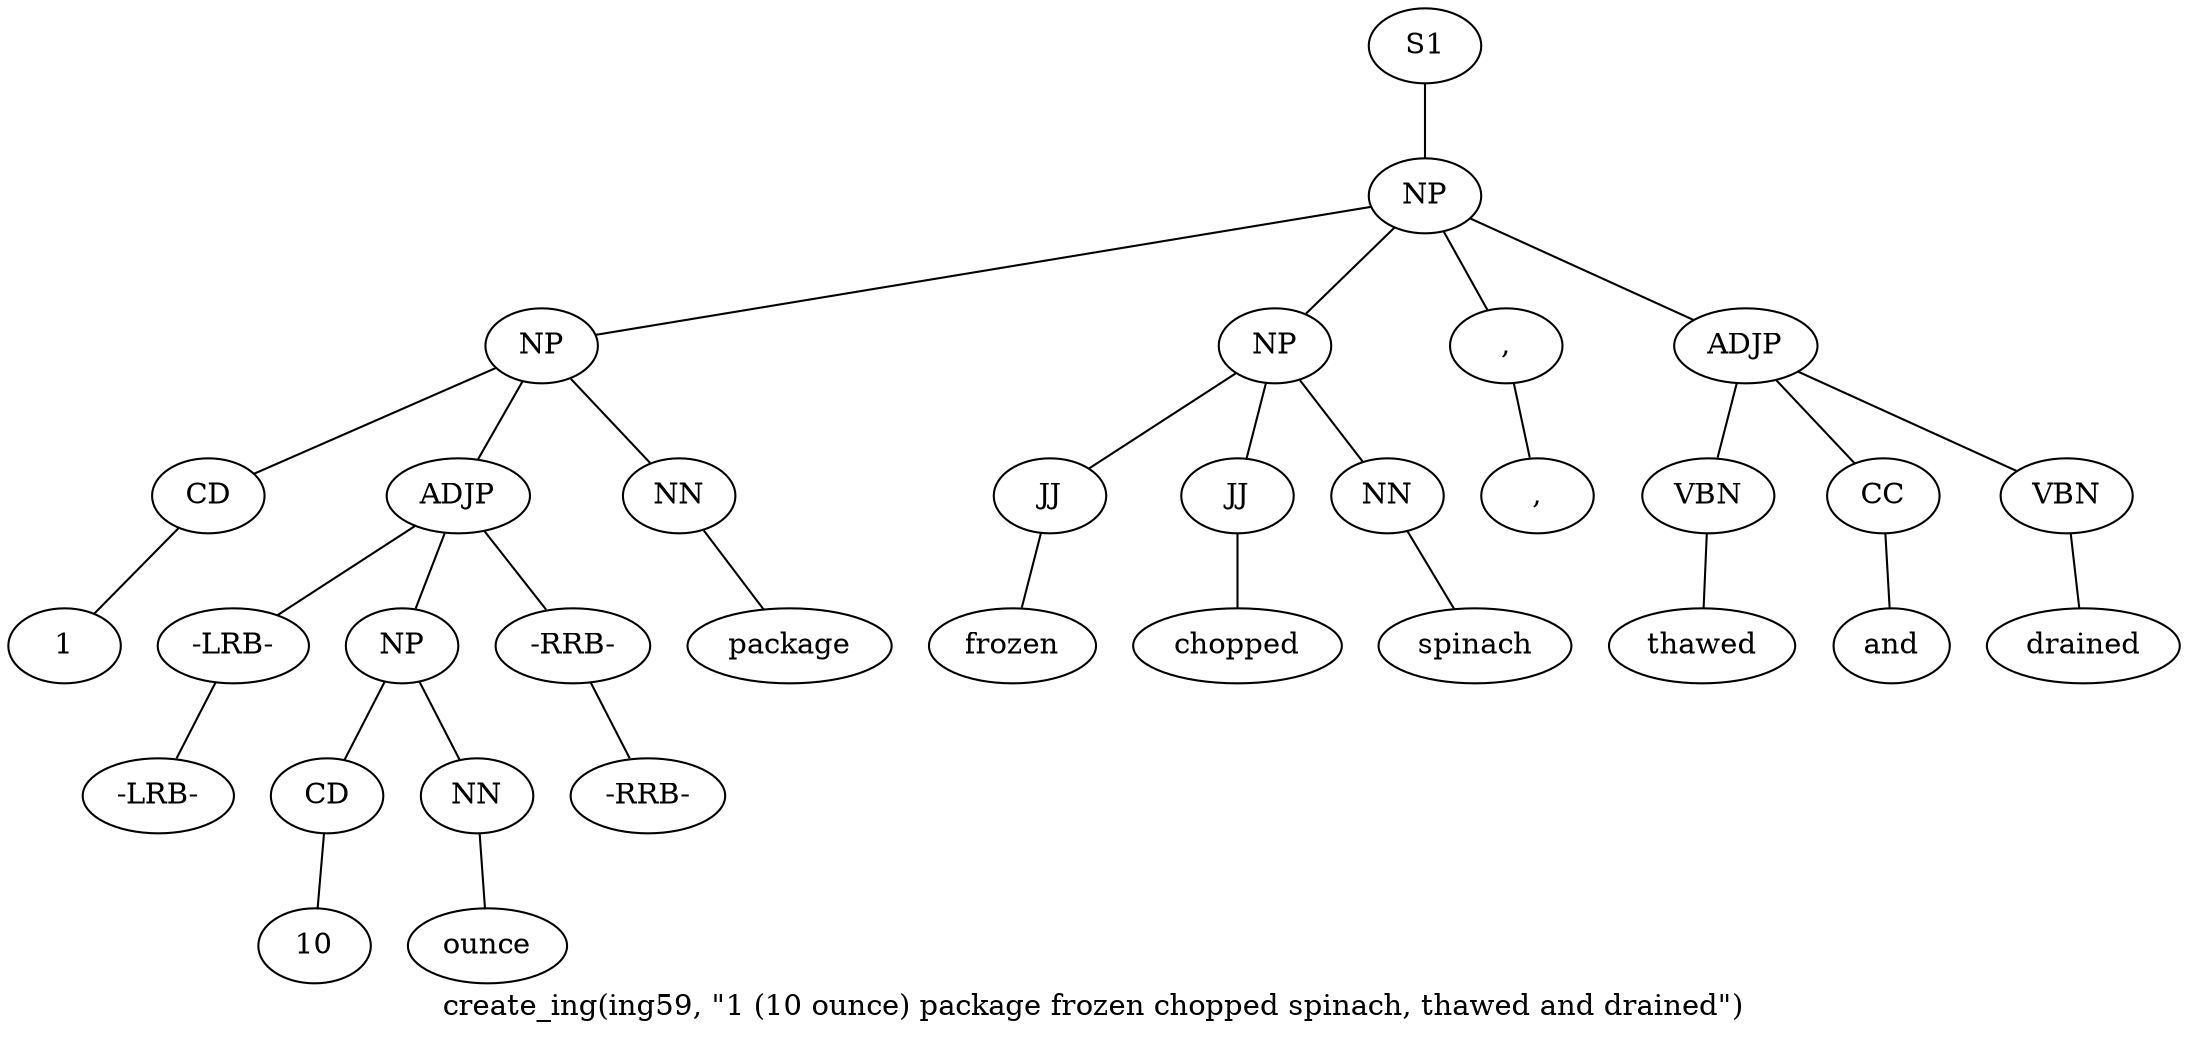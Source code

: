 graph SyntaxGraph {
	label = "create_ing(ing59, \"1 (10 ounce) package frozen chopped spinach, thawed and drained\")";
	Node0 [label="S1"];
	Node1 [label="NP"];
	Node2 [label="NP"];
	Node3 [label="CD"];
	Node4 [label="1"];
	Node5 [label="ADJP"];
	Node6 [label="-LRB-"];
	Node7 [label="-LRB-"];
	Node8 [label="NP"];
	Node9 [label="CD"];
	Node10 [label="10"];
	Node11 [label="NN"];
	Node12 [label="ounce"];
	Node13 [label="-RRB-"];
	Node14 [label="-RRB-"];
	Node15 [label="NN"];
	Node16 [label="package"];
	Node17 [label="NP"];
	Node18 [label="JJ"];
	Node19 [label="frozen"];
	Node20 [label="JJ"];
	Node21 [label="chopped"];
	Node22 [label="NN"];
	Node23 [label="spinach"];
	Node24 [label=","];
	Node25 [label=","];
	Node26 [label="ADJP"];
	Node27 [label="VBN"];
	Node28 [label="thawed"];
	Node29 [label="CC"];
	Node30 [label="and"];
	Node31 [label="VBN"];
	Node32 [label="drained"];

	Node0 -- Node1;
	Node1 -- Node2;
	Node1 -- Node17;
	Node1 -- Node24;
	Node1 -- Node26;
	Node2 -- Node3;
	Node2 -- Node5;
	Node2 -- Node15;
	Node3 -- Node4;
	Node5 -- Node6;
	Node5 -- Node8;
	Node5 -- Node13;
	Node6 -- Node7;
	Node8 -- Node9;
	Node8 -- Node11;
	Node9 -- Node10;
	Node11 -- Node12;
	Node13 -- Node14;
	Node15 -- Node16;
	Node17 -- Node18;
	Node17 -- Node20;
	Node17 -- Node22;
	Node18 -- Node19;
	Node20 -- Node21;
	Node22 -- Node23;
	Node24 -- Node25;
	Node26 -- Node27;
	Node26 -- Node29;
	Node26 -- Node31;
	Node27 -- Node28;
	Node29 -- Node30;
	Node31 -- Node32;
}